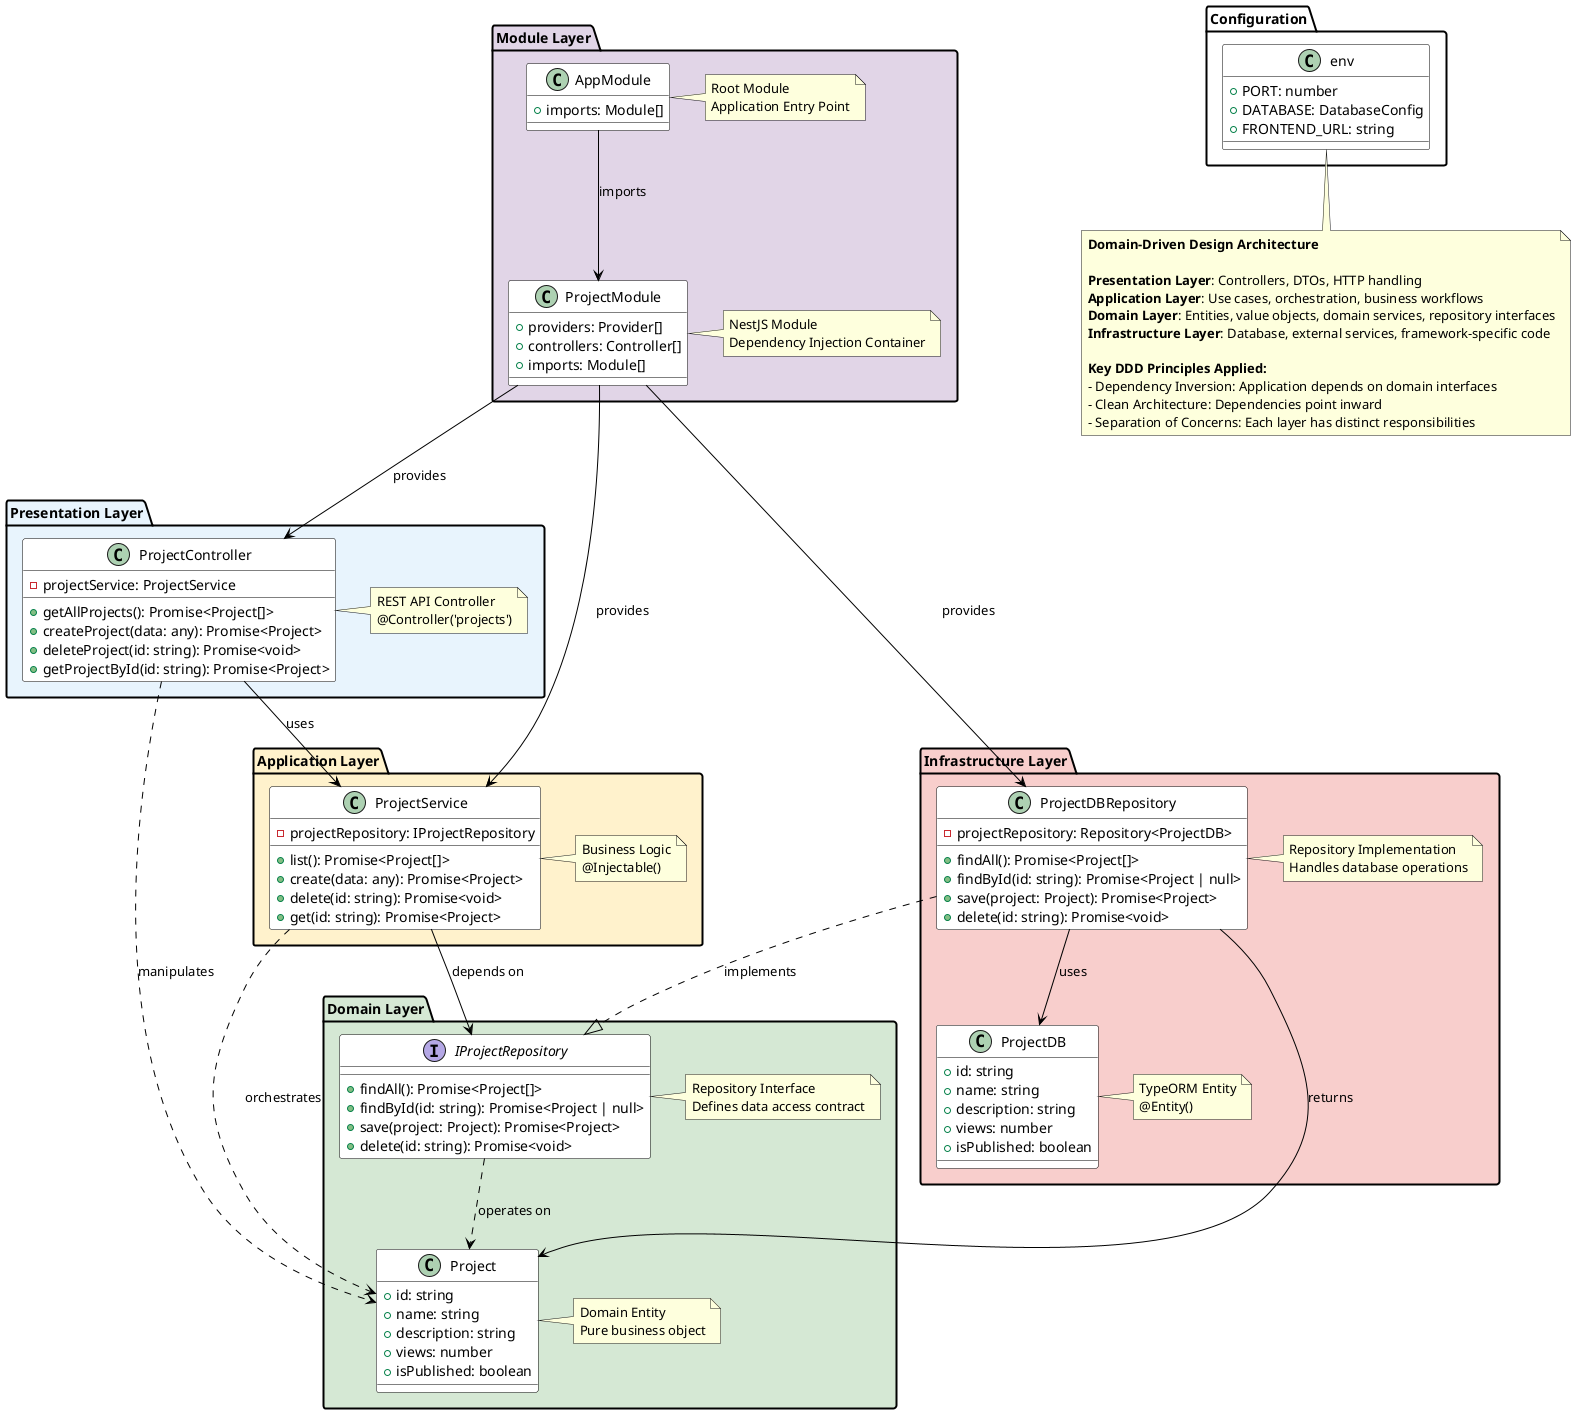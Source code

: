 @startuml Architecture DDD - Portfolio Backend

!define PRESENTATION_COLOR #E8F4FD
!define APPLICATION_COLOR #FFF2CC
!define DOMAIN_COLOR #D5E8D4
!define INFRASTRUCTURE_COLOR #F8CECC
!define MODULE_COLOR #E1D5E7

skinparam package {
  BackgroundColor White
  BorderColor Black
  BorderThickness 2
}

skinparam class {
  BackgroundColor White
  BorderColor Black
  ArrowColor Black
}

package "Presentation Layer" PRESENTATION_COLOR {
  class ProjectController {
    - projectService: ProjectService
    + getAllProjects(): Promise<Project[]>
    + createProject(data: any): Promise<Project>
    + deleteProject(id: string): Promise<void>
    + getProjectById(id: string): Promise<Project>
  }
  
  note right of ProjectController : REST API Controller\n@Controller('projects')
}

package "Application Layer" APPLICATION_COLOR {
  class ProjectService {
    - projectRepository: IProjectRepository
    + list(): Promise<Project[]>
    + create(data: any): Promise<Project>
    + delete(id: string): Promise<void>
    + get(id: string): Promise<Project>
  }
  
  note right of ProjectService : Business Logic\n@Injectable()
}

package "Domain Layer" DOMAIN_COLOR {
  class Project {
    + id: string
    + name: string
    + description: string
    + views: number
    + isPublished: boolean
  }
  
  interface IProjectRepository {
    + findAll(): Promise<Project[]>
    + findById(id: string): Promise<Project | null>
    + save(project: Project): Promise<Project>
    + delete(id: string): Promise<void>
  }
  
  note right of Project : Domain Entity\nPure business object
  note right of IProjectRepository : Repository Interface\nDefines data access contract
}

package "Infrastructure Layer" INFRASTRUCTURE_COLOR {
  class ProjectDB {
    + id: string
    + name: string
    + description: string
    + views: number
    + isPublished: boolean
  }
  
  class ProjectDBRepository {
    - projectRepository: Repository<ProjectDB>
    + findAll(): Promise<Project[]>
    + findById(id: string): Promise<Project | null>
    + save(project: Project): Promise<Project>
    + delete(id: string): Promise<void>
  }
  
  note right of ProjectDB : TypeORM Entity\n@Entity()
  note right of ProjectDBRepository : Repository Implementation\nHandles database operations
}

package "Module Layer" MODULE_COLOR {
  class ProjectModule {
    + providers: Provider[]
    + controllers: Controller[]
    + imports: Module[]
  }
  
  class AppModule {
    + imports: Module[]
  }
  
  note right of ProjectModule : NestJS Module\nDependency Injection Container
  note right of AppModule : Root Module\nApplication Entry Point
}

package "Configuration" {
  class env {
    + PORT: number
    + DATABASE: DatabaseConfig
    + FRONTEND_URL: string
  }
}

' Relationships
ProjectController --> ProjectService : uses
ProjectService --> IProjectRepository : depends on
ProjectDBRepository ..|> IProjectRepository : implements
ProjectDBRepository --> ProjectDB : uses
ProjectDBRepository --> Project : returns

ProjectModule --> ProjectController : provides
ProjectModule --> ProjectService : provides
ProjectModule --> ProjectDBRepository : provides
AppModule --> ProjectModule : imports

' Dependency Flow (showing DDD layers)
ProjectController ..> Project : manipulates
ProjectService ..> Project : orchestrates
IProjectRepository ..> Project : operates on

' Notes about DDD principles
note bottom : **Domain-Driven Design Architecture**\n\n**Presentation Layer**: Controllers, DTOs, HTTP handling\n**Application Layer**: Use cases, orchestration, business workflows\n**Domain Layer**: Entities, value objects, domain services, repository interfaces\n**Infrastructure Layer**: Database, external services, framework-specific code\n\n**Key DDD Principles Applied:**\n- Dependency Inversion: Application depends on domain interfaces\n- Clean Architecture: Dependencies point inward\n- Separation of Concerns: Each layer has distinct responsibilities

@enduml
